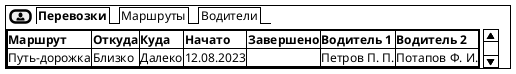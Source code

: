 @startsalt
skinparam defaultFontName Liberation Serif

{+

{ { [<&person>] } | {/ <b>Перевозки | Маршруты | Водители } }
{SI{#
    <b>Маршрут | <b>Откуда | <b>Куда | <b>Начато | <b>Завершено |  
    <b>Водитель 1 | <b>Водитель 2

    Путь-дорожка | Близко | Далеко | 12.08.2023 | . |
    Петров П. П. | Потапов Ф. И.         
}}

}

@endsalt

